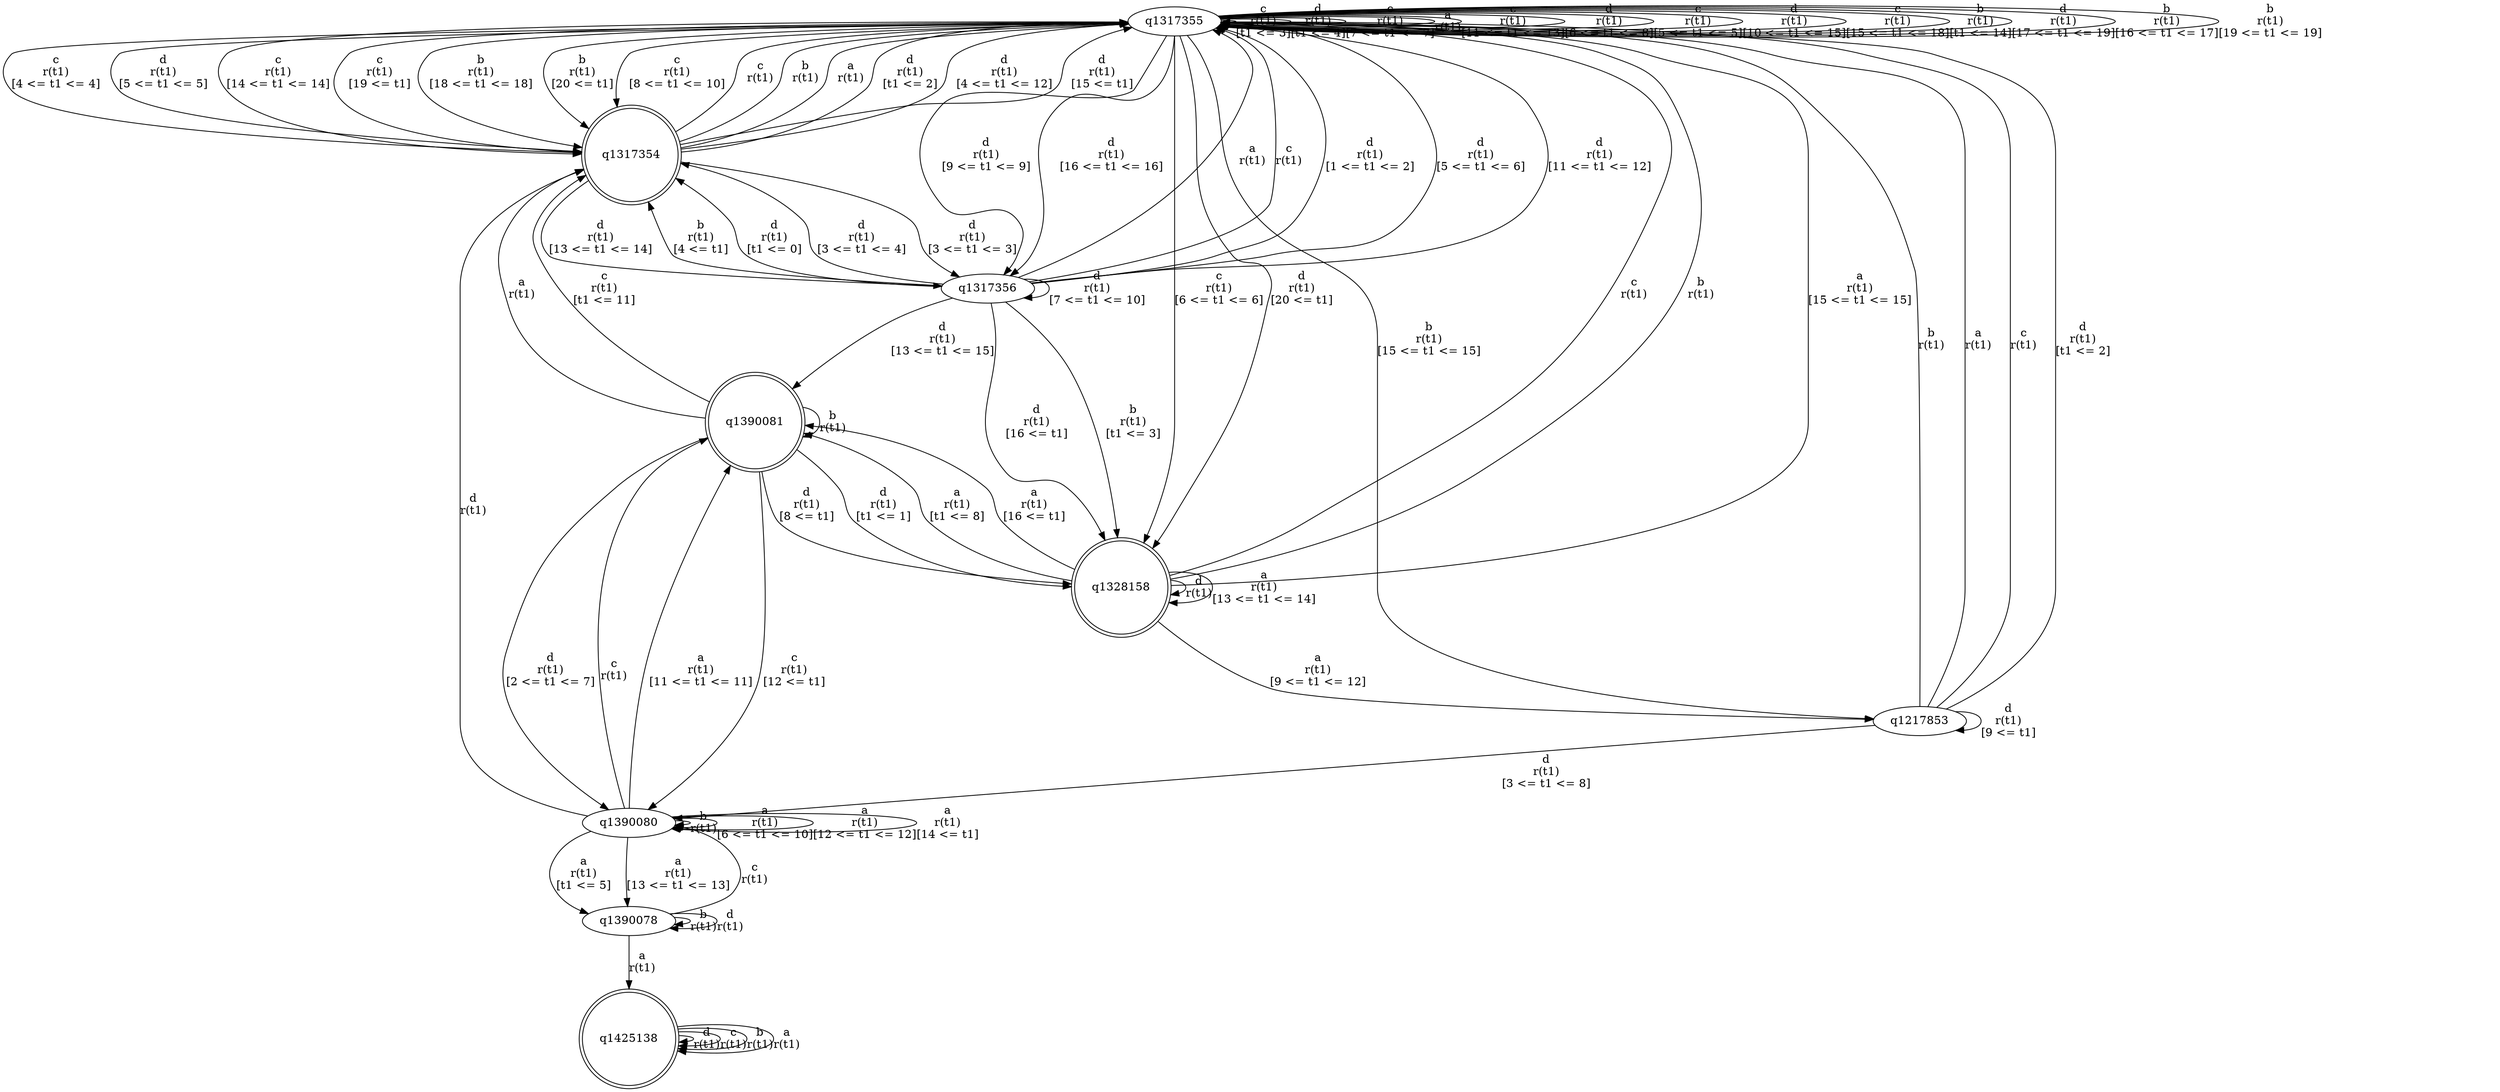 digraph "tests_1/test54/solution101/solution_verwer" {
	q1317355[label=q1317355]
	q1317354[label=q1317354 shape=doublecircle]
	q1317356[label=q1317356]
	q1328158[label=q1328158 shape=doublecircle]
	q1217853[label=q1217853]
	q1390080[label=q1390080]
	q1390081[label=q1390081 shape=doublecircle]
	q1390078[label=q1390078]
	q1425138[label=q1425138 shape=doublecircle]
	q1317355 -> q1317355[label="c\nr(t1)\n[t1 <= 3]"]
	q1317355 -> q1317354[label="c\nr(t1)\n[4 <= t1 <= 4]"]
	q1317354 -> q1317355[label="c\nr(t1)\n"]
	q1317354 -> q1317355[label="b\nr(t1)\n"]
	q1317354 -> q1317355[label="a\nr(t1)\n"]
	q1317354 -> q1317355[label="d\nr(t1)\n[t1 <= 2]"]
	q1317354 -> q1317356[label="d\nr(t1)\n[3 <= t1 <= 3]"]
	q1317356 -> q1317355[label="a\nr(t1)\n"]
	q1317356 -> q1317355[label="c\nr(t1)\n"]
	q1317356 -> q1328158[label="b\nr(t1)\n[t1 <= 3]"]
	q1328158 -> q1317355[label="c\nr(t1)\n"]
	q1328158 -> q1317355[label="b\nr(t1)\n"]
	q1328158 -> q1328158[label="d\nr(t1)\n"]
	q1328158 -> q1217853[label="a\nr(t1)\n[9 <= t1 <= 12]"]
	q1217853 -> q1317355[label="b\nr(t1)\n"]
	q1217853 -> q1317355[label="a\nr(t1)\n"]
	q1217853 -> q1317355[label="c\nr(t1)\n"]
	q1217853 -> q1317355[label="d\nr(t1)\n[t1 <= 2]"]
	q1217853 -> q1390080[label="d\nr(t1)\n[3 <= t1 <= 8]"]
	q1390080 -> q1390081[label="c\nr(t1)\n"]
	q1390081 -> q1317354[label="a\nr(t1)\n"]
	q1390081 -> q1390081[label="b\nr(t1)\n"]
	q1390081 -> q1317354[label="c\nr(t1)\n[t1 <= 11]"]
	q1390081 -> q1328158[label="d\nr(t1)\n[t1 <= 1]"]
	q1390081 -> q1390080[label="d\nr(t1)\n[2 <= t1 <= 7]"]
	q1390081 -> q1328158[label="d\nr(t1)\n[8 <= t1]"]
	q1390081 -> q1390080[label="c\nr(t1)\n[12 <= t1]"]
	q1390080 -> q1317354[label="d\nr(t1)\n"]
	q1390080 -> q1390080[label="b\nr(t1)\n"]
	q1390080 -> q1390078[label="a\nr(t1)\n[t1 <= 5]"]
	q1390078 -> q1390078[label="b\nr(t1)\n"]
	q1390078 -> q1390078[label="d\nr(t1)\n"]
	q1390078 -> q1425138[label="a\nr(t1)\n"]
	q1425138 -> q1425138[label="d\nr(t1)\n"]
	q1425138 -> q1425138[label="c\nr(t1)\n"]
	q1425138 -> q1425138[label="b\nr(t1)\n"]
	q1425138 -> q1425138[label="a\nr(t1)\n"]
	q1390078 -> q1390080[label="c\nr(t1)\n"]
	q1390080 -> q1390080[label="a\nr(t1)\n[6 <= t1 <= 10]"]
	q1390080 -> q1390081[label="a\nr(t1)\n[11 <= t1 <= 11]"]
	q1390080 -> q1390080[label="a\nr(t1)\n[12 <= t1 <= 12]"]
	q1390080 -> q1390078[label="a\nr(t1)\n[13 <= t1 <= 13]"]
	q1390080 -> q1390080[label="a\nr(t1)\n[14 <= t1]"]
	q1217853 -> q1217853[label="d\nr(t1)\n[9 <= t1]"]
	q1328158 -> q1328158[label="a\nr(t1)\n[13 <= t1 <= 14]"]
	q1328158 -> q1317355[label="a\nr(t1)\n[15 <= t1 <= 15]"]
	q1328158 -> q1390081[label="a\nr(t1)\n[t1 <= 8]"]
	q1328158 -> q1390081[label="a\nr(t1)\n[16 <= t1]"]
	q1317356 -> q1317354[label="b\nr(t1)\n[4 <= t1]"]
	q1317356 -> q1317354[label="d\nr(t1)\n[t1 <= 0]"]
	q1317356 -> q1317355[label="d\nr(t1)\n[1 <= t1 <= 2]"]
	q1317356 -> q1317354[label="d\nr(t1)\n[3 <= t1 <= 4]"]
	q1317356 -> q1317355[label="d\nr(t1)\n[5 <= t1 <= 6]"]
	q1317356 -> q1317356[label="d\nr(t1)\n[7 <= t1 <= 10]"]
	q1317356 -> q1317355[label="d\nr(t1)\n[11 <= t1 <= 12]"]
	q1317356 -> q1390081[label="d\nr(t1)\n[13 <= t1 <= 15]"]
	q1317356 -> q1328158[label="d\nr(t1)\n[16 <= t1]"]
	q1317354 -> q1317355[label="d\nr(t1)\n[4 <= t1 <= 12]"]
	q1317354 -> q1317356[label="d\nr(t1)\n[13 <= t1 <= 14]"]
	q1317354 -> q1317355[label="d\nr(t1)\n[15 <= t1]"]
	q1317355 -> q1317355[label="d\nr(t1)\n[t1 <= 4]"]
	q1317355 -> q1317355[label="c\nr(t1)\n[7 <= t1 <= 7]"]
	q1317355 -> q1317354[label="d\nr(t1)\n[5 <= t1 <= 5]"]
	q1317355 -> q1317355[label="a\nr(t1)\n"]
	q1317355 -> q1317355[label="c\nr(t1)\n[11 <= t1 <= 13]"]
	q1317355 -> q1317356[label="d\nr(t1)\n[9 <= t1 <= 9]"]
	q1317355 -> q1317354[label="c\nr(t1)\n[14 <= t1 <= 14]"]
	q1317355 -> q1317355[label="d\nr(t1)\n[6 <= t1 <= 8]"]
	q1317355 -> q1317355[label="c\nr(t1)\n[5 <= t1 <= 5]"]
	q1317355 -> q1328158[label="c\nr(t1)\n[6 <= t1 <= 6]"]
	q1317355 -> q1317355[label="d\nr(t1)\n[10 <= t1 <= 15]"]
	q1317355 -> q1317354[label="c\nr(t1)\n[19 <= t1]"]
	q1317355 -> q1317355[label="c\nr(t1)\n[15 <= t1 <= 18]"]
	q1317355 -> q1317356[label="d\nr(t1)\n[16 <= t1 <= 16]"]
	q1317355 -> q1217853[label="b\nr(t1)\n[15 <= t1 <= 15]"]
	q1317355 -> q1317355[label="b\nr(t1)\n[t1 <= 14]"]
	q1317355 -> q1328158[label="d\nr(t1)\n[20 <= t1]"]
	q1317355 -> q1317355[label="d\nr(t1)\n[17 <= t1 <= 19]"]
	q1317355 -> q1317355[label="b\nr(t1)\n[16 <= t1 <= 17]"]
	q1317355 -> q1317354[label="b\nr(t1)\n[18 <= t1 <= 18]"]
	q1317355 -> q1317355[label="b\nr(t1)\n[19 <= t1 <= 19]"]
	q1317355 -> q1317354[label="b\nr(t1)\n[20 <= t1]"]
	q1317355 -> q1317354[label="c\nr(t1)\n[8 <= t1 <= 10]"]
}
